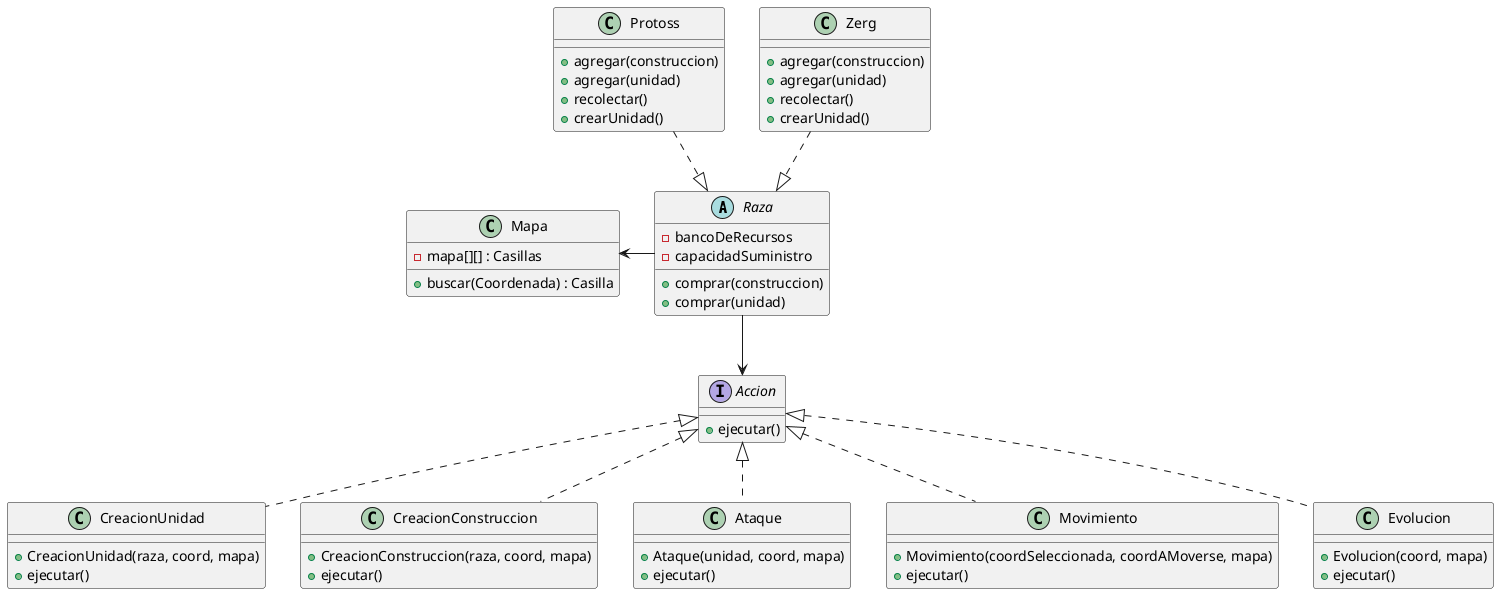 @startuml
'https://plantuml.com/class-diagram


abstract class Raza {
    - bancoDeRecursos
    - capacidadSuministro

    + comprar(construccion)
    + comprar(unidad)
}

class Zerg {
    + agregar(construccion)
    + agregar(unidad)
    + recolectar()
    + crearUnidad()
}

class Protoss {
    + agregar(construccion)
    + agregar(unidad)
    + recolectar()
    + crearUnidad()
}

interface Accion {
    +ejecutar()
}

class CreacionUnidad {
    + CreacionUnidad(raza, coord, mapa)
    + ejecutar()
}

class CreacionConstruccion {
    + CreacionConstruccion(raza, coord, mapa)
    + ejecutar()
}

class Ataque {
    + Ataque(unidad, coord, mapa)
    + ejecutar()
}

class Movimiento {
    + Movimiento(coordSeleccionada, coordAMoverse, mapa)
    + ejecutar()
}

class Evolucion {
    + Evolucion(coord, mapa)
    + ejecutar()
}

class Mapa {
    - mapa[][] : Casillas

    + buscar(Coordenada) : Casilla
}

Raza <|.up. Zerg
Raza <|.up. Protoss

Mapa <- Raza
Raza --> Accion
Accion <|.. CreacionUnidad
Accion <|.. CreacionConstruccion
Accion <|.. Ataque
Accion <|.. Movimiento
Accion <|.. Evolucion





@enduml